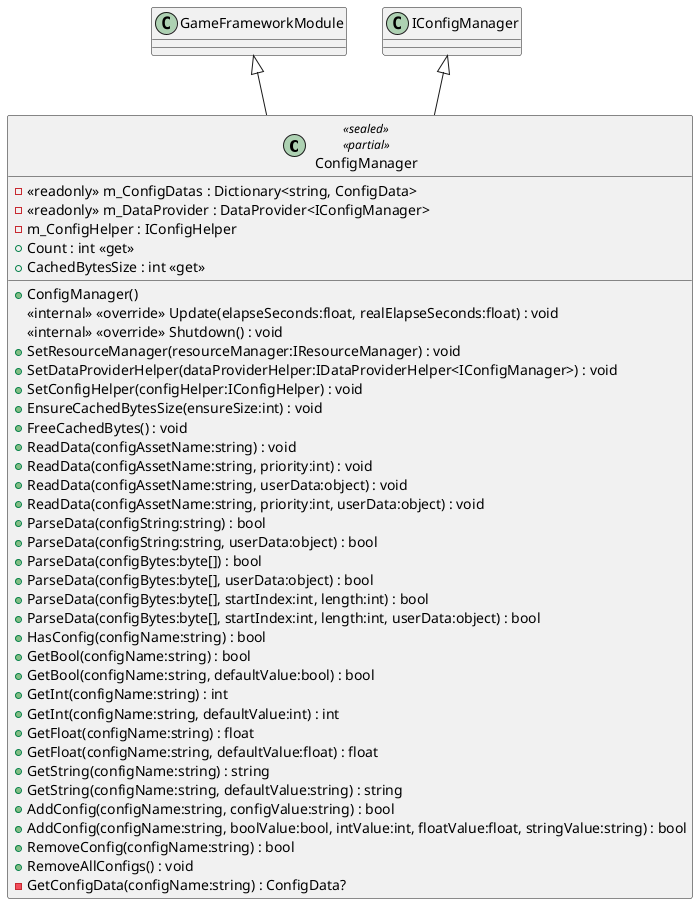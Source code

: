 @startuml
class ConfigManager <<sealed>> <<partial>> {
    - <<readonly>> m_ConfigDatas : Dictionary<string, ConfigData>
    - <<readonly>> m_DataProvider : DataProvider<IConfigManager>
    - m_ConfigHelper : IConfigHelper
    + ConfigManager()
    + Count : int <<get>>
    + CachedBytesSize : int <<get>>
    <<internal>> <<override>> Update(elapseSeconds:float, realElapseSeconds:float) : void
    <<internal>> <<override>> Shutdown() : void
    + SetResourceManager(resourceManager:IResourceManager) : void
    + SetDataProviderHelper(dataProviderHelper:IDataProviderHelper<IConfigManager>) : void
    + SetConfigHelper(configHelper:IConfigHelper) : void
    + EnsureCachedBytesSize(ensureSize:int) : void
    + FreeCachedBytes() : void
    + ReadData(configAssetName:string) : void
    + ReadData(configAssetName:string, priority:int) : void
    + ReadData(configAssetName:string, userData:object) : void
    + ReadData(configAssetName:string, priority:int, userData:object) : void
    + ParseData(configString:string) : bool
    + ParseData(configString:string, userData:object) : bool
    + ParseData(configBytes:byte[]) : bool
    + ParseData(configBytes:byte[], userData:object) : bool
    + ParseData(configBytes:byte[], startIndex:int, length:int) : bool
    + ParseData(configBytes:byte[], startIndex:int, length:int, userData:object) : bool
    + HasConfig(configName:string) : bool
    + GetBool(configName:string) : bool
    + GetBool(configName:string, defaultValue:bool) : bool
    + GetInt(configName:string) : int
    + GetInt(configName:string, defaultValue:int) : int
    + GetFloat(configName:string) : float
    + GetFloat(configName:string, defaultValue:float) : float
    + GetString(configName:string) : string
    + GetString(configName:string, defaultValue:string) : string
    + AddConfig(configName:string, configValue:string) : bool
    + AddConfig(configName:string, boolValue:bool, intValue:int, floatValue:float, stringValue:string) : bool
    + RemoveConfig(configName:string) : bool
    + RemoveAllConfigs() : void
    - GetConfigData(configName:string) : ConfigData?
}
GameFrameworkModule <|-- ConfigManager
IConfigManager <|-- ConfigManager
@enduml
